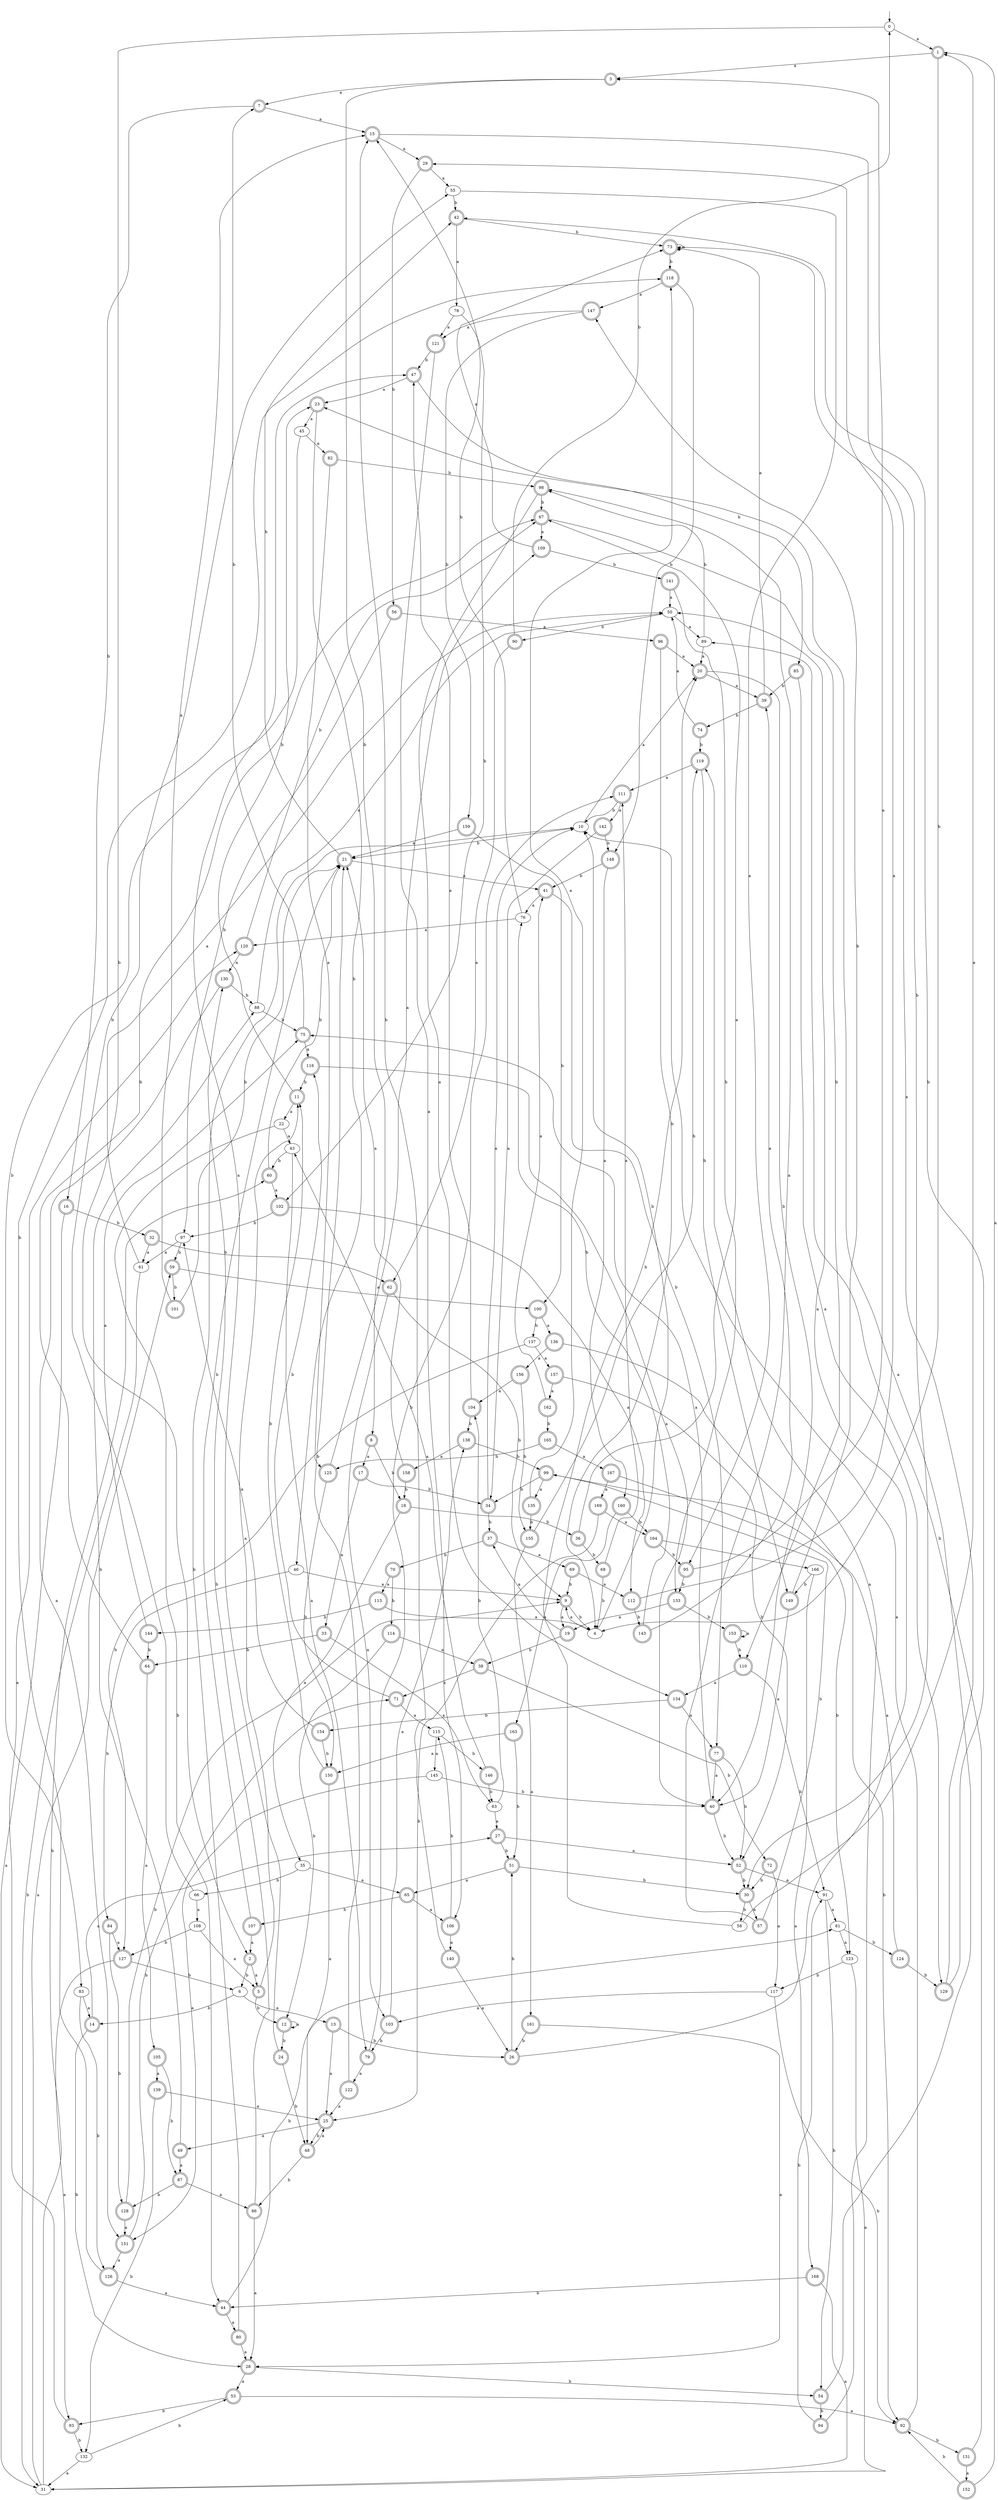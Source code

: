 digraph RandomDFA {
  __start0 [label="", shape=none];
  __start0 -> 0 [label=""];
  0 [shape=circle]
  0 -> 1 [label="a"]
  0 -> 2 [label="b"]
  1 [shape=doublecircle]
  1 -> 3 [label="a"]
  1 -> 4 [label="b"]
  2 [shape=doublecircle]
  2 -> 5 [label="a"]
  2 -> 6 [label="b"]
  3 [shape=doublecircle]
  3 -> 7 [label="a"]
  3 -> 8 [label="b"]
  4
  4 -> 9 [label="a"]
  4 -> 10 [label="b"]
  5 [shape=doublecircle]
  5 -> 11 [label="a"]
  5 -> 12 [label="b"]
  6
  6 -> 13 [label="a"]
  6 -> 14 [label="b"]
  7 [shape=doublecircle]
  7 -> 15 [label="a"]
  7 -> 16 [label="b"]
  8 [shape=doublecircle]
  8 -> 17 [label="a"]
  8 -> 18 [label="b"]
  9 [shape=doublecircle]
  9 -> 19 [label="a"]
  9 -> 4 [label="b"]
  10
  10 -> 20 [label="a"]
  10 -> 21 [label="b"]
  11 [shape=doublecircle]
  11 -> 22 [label="a"]
  11 -> 23 [label="b"]
  12 [shape=doublecircle]
  12 -> 12 [label="a"]
  12 -> 24 [label="b"]
  13 [shape=doublecircle]
  13 -> 25 [label="a"]
  13 -> 26 [label="b"]
  14 [shape=doublecircle]
  14 -> 27 [label="a"]
  14 -> 28 [label="b"]
  15 [shape=doublecircle]
  15 -> 29 [label="a"]
  15 -> 30 [label="b"]
  16 [shape=doublecircle]
  16 -> 31 [label="a"]
  16 -> 32 [label="b"]
  17 [shape=doublecircle]
  17 -> 33 [label="a"]
  17 -> 34 [label="b"]
  18 [shape=doublecircle]
  18 -> 35 [label="a"]
  18 -> 36 [label="b"]
  19 [shape=doublecircle]
  19 -> 37 [label="a"]
  19 -> 38 [label="b"]
  20 [shape=doublecircle]
  20 -> 39 [label="a"]
  20 -> 40 [label="b"]
  21 [shape=doublecircle]
  21 -> 41 [label="a"]
  21 -> 42 [label="b"]
  22
  22 -> 43 [label="a"]
  22 -> 44 [label="b"]
  23 [shape=doublecircle]
  23 -> 45 [label="a"]
  23 -> 46 [label="b"]
  24 [shape=doublecircle]
  24 -> 47 [label="a"]
  24 -> 48 [label="b"]
  25 [shape=doublecircle]
  25 -> 49 [label="a"]
  25 -> 48 [label="b"]
  26 [shape=doublecircle]
  26 -> 50 [label="a"]
  26 -> 51 [label="b"]
  27 [shape=doublecircle]
  27 -> 52 [label="a"]
  27 -> 51 [label="b"]
  28 [shape=doublecircle]
  28 -> 53 [label="a"]
  28 -> 54 [label="b"]
  29 [shape=doublecircle]
  29 -> 55 [label="a"]
  29 -> 56 [label="b"]
  30 [shape=doublecircle]
  30 -> 57 [label="a"]
  30 -> 58 [label="b"]
  31
  31 -> 59 [label="a"]
  31 -> 60 [label="b"]
  32 [shape=doublecircle]
  32 -> 61 [label="a"]
  32 -> 62 [label="b"]
  33 [shape=doublecircle]
  33 -> 63 [label="a"]
  33 -> 64 [label="b"]
  34 [shape=doublecircle]
  34 -> 10 [label="a"]
  34 -> 37 [label="b"]
  35
  35 -> 65 [label="a"]
  35 -> 66 [label="b"]
  36 [shape=doublecircle]
  36 -> 67 [label="a"]
  36 -> 68 [label="b"]
  37 [shape=doublecircle]
  37 -> 69 [label="a"]
  37 -> 70 [label="b"]
  38 [shape=doublecircle]
  38 -> 71 [label="a"]
  38 -> 72 [label="b"]
  39 [shape=doublecircle]
  39 -> 73 [label="a"]
  39 -> 74 [label="b"]
  40 [shape=doublecircle]
  40 -> 75 [label="a"]
  40 -> 52 [label="b"]
  41 [shape=doublecircle]
  41 -> 76 [label="a"]
  41 -> 77 [label="b"]
  42 [shape=doublecircle]
  42 -> 78 [label="a"]
  42 -> 73 [label="b"]
  43
  43 -> 79 [label="a"]
  43 -> 60 [label="b"]
  44 [shape=doublecircle]
  44 -> 80 [label="a"]
  44 -> 81 [label="b"]
  45
  45 -> 82 [label="a"]
  45 -> 83 [label="b"]
  46
  46 -> 9 [label="a"]
  46 -> 84 [label="b"]
  47 [shape=doublecircle]
  47 -> 23 [label="a"]
  47 -> 85 [label="b"]
  48 [shape=doublecircle]
  48 -> 25 [label="a"]
  48 -> 86 [label="b"]
  49 [shape=doublecircle]
  49 -> 87 [label="a"]
  49 -> 88 [label="b"]
  50
  50 -> 89 [label="a"]
  50 -> 90 [label="b"]
  51 [shape=doublecircle]
  51 -> 65 [label="a"]
  51 -> 30 [label="b"]
  52 [shape=doublecircle]
  52 -> 91 [label="a"]
  52 -> 30 [label="b"]
  53 [shape=doublecircle]
  53 -> 92 [label="a"]
  53 -> 93 [label="b"]
  54 [shape=doublecircle]
  54 -> 23 [label="a"]
  54 -> 94 [label="b"]
  55
  55 -> 95 [label="a"]
  55 -> 42 [label="b"]
  56 [shape=doublecircle]
  56 -> 96 [label="a"]
  56 -> 97 [label="b"]
  57 [shape=doublecircle]
  57 -> 98 [label="a"]
  57 -> 99 [label="b"]
  58
  58 -> 1 [label="a"]
  58 -> 20 [label="b"]
  59 [shape=doublecircle]
  59 -> 100 [label="a"]
  59 -> 101 [label="b"]
  60 [shape=doublecircle]
  60 -> 102 [label="a"]
  60 -> 21 [label="b"]
  61
  61 -> 50 [label="a"]
  61 -> 31 [label="b"]
  62 [shape=doublecircle]
  62 -> 103 [label="a"]
  62 -> 9 [label="b"]
  63
  63 -> 27 [label="a"]
  63 -> 104 [label="b"]
  64 [shape=doublecircle]
  64 -> 105 [label="a"]
  64 -> 67 [label="b"]
  65 [shape=doublecircle]
  65 -> 106 [label="a"]
  65 -> 107 [label="b"]
  66
  66 -> 108 [label="a"]
  66 -> 55 [label="b"]
  67 [shape=doublecircle]
  67 -> 109 [label="a"]
  67 -> 110 [label="b"]
  68 [shape=doublecircle]
  68 -> 111 [label="a"]
  68 -> 4 [label="b"]
  69 [shape=doublecircle]
  69 -> 112 [label="a"]
  69 -> 9 [label="b"]
  70 [shape=doublecircle]
  70 -> 113 [label="a"]
  70 -> 114 [label="b"]
  71 [shape=doublecircle]
  71 -> 115 [label="a"]
  71 -> 116 [label="b"]
  72 [shape=doublecircle]
  72 -> 117 [label="a"]
  72 -> 30 [label="b"]
  73 [shape=doublecircle]
  73 -> 73 [label="a"]
  73 -> 118 [label="b"]
  74 [shape=doublecircle]
  74 -> 50 [label="a"]
  74 -> 119 [label="b"]
  75 [shape=doublecircle]
  75 -> 116 [label="a"]
  75 -> 7 [label="b"]
  76
  76 -> 120 [label="a"]
  76 -> 15 [label="b"]
  77 [shape=doublecircle]
  77 -> 40 [label="a"]
  77 -> 52 [label="b"]
  78
  78 -> 121 [label="a"]
  78 -> 102 [label="b"]
  79 [shape=doublecircle]
  79 -> 122 [label="a"]
  79 -> 111 [label="b"]
  80 [shape=doublecircle]
  80 -> 28 [label="a"]
  80 -> 10 [label="b"]
  81
  81 -> 123 [label="a"]
  81 -> 124 [label="b"]
  82 [shape=doublecircle]
  82 -> 125 [label="a"]
  82 -> 98 [label="b"]
  83
  83 -> 14 [label="a"]
  83 -> 126 [label="b"]
  84 [shape=doublecircle]
  84 -> 127 [label="a"]
  84 -> 128 [label="b"]
  85 [shape=doublecircle]
  85 -> 129 [label="a"]
  85 -> 39 [label="b"]
  86 [shape=doublecircle]
  86 -> 28 [label="a"]
  86 -> 130 [label="b"]
  87 [shape=doublecircle]
  87 -> 86 [label="a"]
  87 -> 128 [label="b"]
  88
  88 -> 50 [label="a"]
  88 -> 75 [label="b"]
  89
  89 -> 20 [label="a"]
  89 -> 98 [label="b"]
  90 [shape=doublecircle]
  90 -> 62 [label="a"]
  90 -> 0 [label="b"]
  91
  91 -> 81 [label="a"]
  91 -> 54 [label="b"]
  92 [shape=doublecircle]
  92 -> 10 [label="a"]
  92 -> 131 [label="b"]
  93 [shape=doublecircle]
  93 -> 120 [label="a"]
  93 -> 132 [label="b"]
  94 [shape=doublecircle]
  94 -> 119 [label="a"]
  94 -> 91 [label="b"]
  95 [shape=doublecircle]
  95 -> 3 [label="a"]
  95 -> 133 [label="b"]
  96 [shape=doublecircle]
  96 -> 20 [label="a"]
  96 -> 4 [label="b"]
  97
  97 -> 61 [label="a"]
  97 -> 59 [label="b"]
  98 [shape=doublecircle]
  98 -> 134 [label="a"]
  98 -> 67 [label="b"]
  99 [shape=doublecircle]
  99 -> 135 [label="a"]
  99 -> 34 [label="b"]
  100 [shape=doublecircle]
  100 -> 136 [label="a"]
  100 -> 137 [label="b"]
  101 [shape=doublecircle]
  101 -> 15 [label="a"]
  101 -> 21 [label="b"]
  102 [shape=doublecircle]
  102 -> 112 [label="a"]
  102 -> 97 [label="b"]
  103 [shape=doublecircle]
  103 -> 138 [label="a"]
  103 -> 79 [label="b"]
  104 [shape=doublecircle]
  104 -> 47 [label="a"]
  104 -> 138 [label="b"]
  105 [shape=doublecircle]
  105 -> 139 [label="a"]
  105 -> 87 [label="b"]
  106 [shape=doublecircle]
  106 -> 140 [label="a"]
  106 -> 115 [label="b"]
  107 [shape=doublecircle]
  107 -> 2 [label="a"]
  107 -> 21 [label="b"]
  108
  108 -> 5 [label="a"]
  108 -> 127 [label="b"]
  109 [shape=doublecircle]
  109 -> 73 [label="a"]
  109 -> 141 [label="b"]
  110 [shape=doublecircle]
  110 -> 134 [label="a"]
  110 -> 91 [label="b"]
  111 [shape=doublecircle]
  111 -> 142 [label="a"]
  111 -> 10 [label="b"]
  112 [shape=doublecircle]
  112 -> 29 [label="a"]
  112 -> 143 [label="b"]
  113 [shape=doublecircle]
  113 -> 4 [label="a"]
  113 -> 144 [label="b"]
  114 [shape=doublecircle]
  114 -> 38 [label="a"]
  114 -> 12 [label="b"]
  115
  115 -> 145 [label="a"]
  115 -> 146 [label="b"]
  116 [shape=doublecircle]
  116 -> 40 [label="a"]
  116 -> 11 [label="b"]
  117
  117 -> 103 [label="a"]
  117 -> 92 [label="b"]
  118 [shape=doublecircle]
  118 -> 147 [label="a"]
  118 -> 148 [label="b"]
  119 [shape=doublecircle]
  119 -> 111 [label="a"]
  119 -> 149 [label="b"]
  120 [shape=doublecircle]
  120 -> 130 [label="a"]
  120 -> 67 [label="b"]
  121 [shape=doublecircle]
  121 -> 106 [label="a"]
  121 -> 47 [label="b"]
  122 [shape=doublecircle]
  122 -> 25 [label="a"]
  122 -> 21 [label="b"]
  123
  123 -> 31 [label="a"]
  123 -> 117 [label="b"]
  124 [shape=doublecircle]
  124 -> 99 [label="a"]
  124 -> 129 [label="b"]
  125 [shape=doublecircle]
  125 -> 109 [label="a"]
  125 -> 150 [label="b"]
  126 [shape=doublecircle]
  126 -> 44 [label="a"]
  126 -> 118 [label="b"]
  127 [shape=doublecircle]
  127 -> 93 [label="a"]
  127 -> 6 [label="b"]
  128 [shape=doublecircle]
  128 -> 151 [label="a"]
  128 -> 9 [label="b"]
  129 [shape=doublecircle]
  129 -> 73 [label="a"]
  129 -> 42 [label="b"]
  130 [shape=doublecircle]
  130 -> 151 [label="a"]
  130 -> 88 [label="b"]
  131 [shape=doublecircle]
  131 -> 152 [label="a"]
  131 -> 89 [label="b"]
  132
  132 -> 31 [label="a"]
  132 -> 53 [label="b"]
  133 [shape=doublecircle]
  133 -> 19 [label="a"]
  133 -> 153 [label="b"]
  134 [shape=doublecircle]
  134 -> 77 [label="a"]
  134 -> 154 [label="b"]
  135 [shape=doublecircle]
  135 -> 118 [label="a"]
  135 -> 155 [label="b"]
  136 [shape=doublecircle]
  136 -> 156 [label="a"]
  136 -> 92 [label="b"]
  137
  137 -> 157 [label="a"]
  137 -> 127 [label="b"]
  138 [shape=doublecircle]
  138 -> 158 [label="a"]
  138 -> 99 [label="b"]
  139 [shape=doublecircle]
  139 -> 25 [label="a"]
  139 -> 132 [label="b"]
  140 [shape=doublecircle]
  140 -> 26 [label="a"]
  140 -> 15 [label="b"]
  141 [shape=doublecircle]
  141 -> 50 [label="a"]
  141 -> 133 [label="b"]
  142 [shape=doublecircle]
  142 -> 34 [label="a"]
  142 -> 148 [label="b"]
  143 [shape=doublecircle]
  143 -> 39 [label="a"]
  143 -> 76 [label="b"]
  144 [shape=doublecircle]
  144 -> 75 [label="a"]
  144 -> 64 [label="b"]
  145
  145 -> 151 [label="a"]
  145 -> 40 [label="b"]
  146 [shape=doublecircle]
  146 -> 43 [label="a"]
  146 -> 63 [label="b"]
  147 [shape=doublecircle]
  147 -> 121 [label="a"]
  147 -> 159 [label="b"]
  148 [shape=doublecircle]
  148 -> 160 [label="a"]
  148 -> 41 [label="b"]
  149 [shape=doublecircle]
  149 -> 40 [label="a"]
  149 -> 147 [label="b"]
  150 [shape=doublecircle]
  150 -> 48 [label="a"]
  150 -> 11 [label="b"]
  151 [shape=doublecircle]
  151 -> 126 [label="a"]
  151 -> 71 [label="b"]
  152 [shape=doublecircle]
  152 -> 1 [label="a"]
  152 -> 92 [label="b"]
  153 [shape=doublecircle]
  153 -> 153 [label="a"]
  153 -> 110 [label="b"]
  154 [shape=doublecircle]
  154 -> 97 [label="a"]
  154 -> 150 [label="b"]
  155 [shape=doublecircle]
  155 -> 161 [label="a"]
  155 -> 119 [label="b"]
  156 [shape=doublecircle]
  156 -> 104 [label="a"]
  156 -> 155 [label="b"]
  157 [shape=doublecircle]
  157 -> 162 [label="a"]
  157 -> 52 [label="b"]
  158 [shape=doublecircle]
  158 -> 21 [label="a"]
  158 -> 18 [label="b"]
  159 [shape=doublecircle]
  159 -> 21 [label="a"]
  159 -> 100 [label="b"]
  160 [shape=doublecircle]
  160 -> 163 [label="a"]
  160 -> 164 [label="b"]
  161 [shape=doublecircle]
  161 -> 28 [label="a"]
  161 -> 26 [label="b"]
  162 [shape=doublecircle]
  162 -> 41 [label="a"]
  162 -> 165 [label="b"]
  163 [shape=doublecircle]
  163 -> 150 [label="a"]
  163 -> 51 [label="b"]
  164 [shape=doublecircle]
  164 -> 166 [label="a"]
  164 -> 95 [label="b"]
  165 [shape=doublecircle]
  165 -> 167 [label="a"]
  165 -> 125 [label="b"]
  166
  166 -> 168 [label="a"]
  166 -> 149 [label="b"]
  167 [shape=doublecircle]
  167 -> 169 [label="a"]
  167 -> 123 [label="b"]
  168 [shape=doublecircle]
  168 -> 31 [label="a"]
  168 -> 44 [label="b"]
  169 [shape=doublecircle]
  169 -> 164 [label="a"]
  169 -> 25 [label="b"]
}
